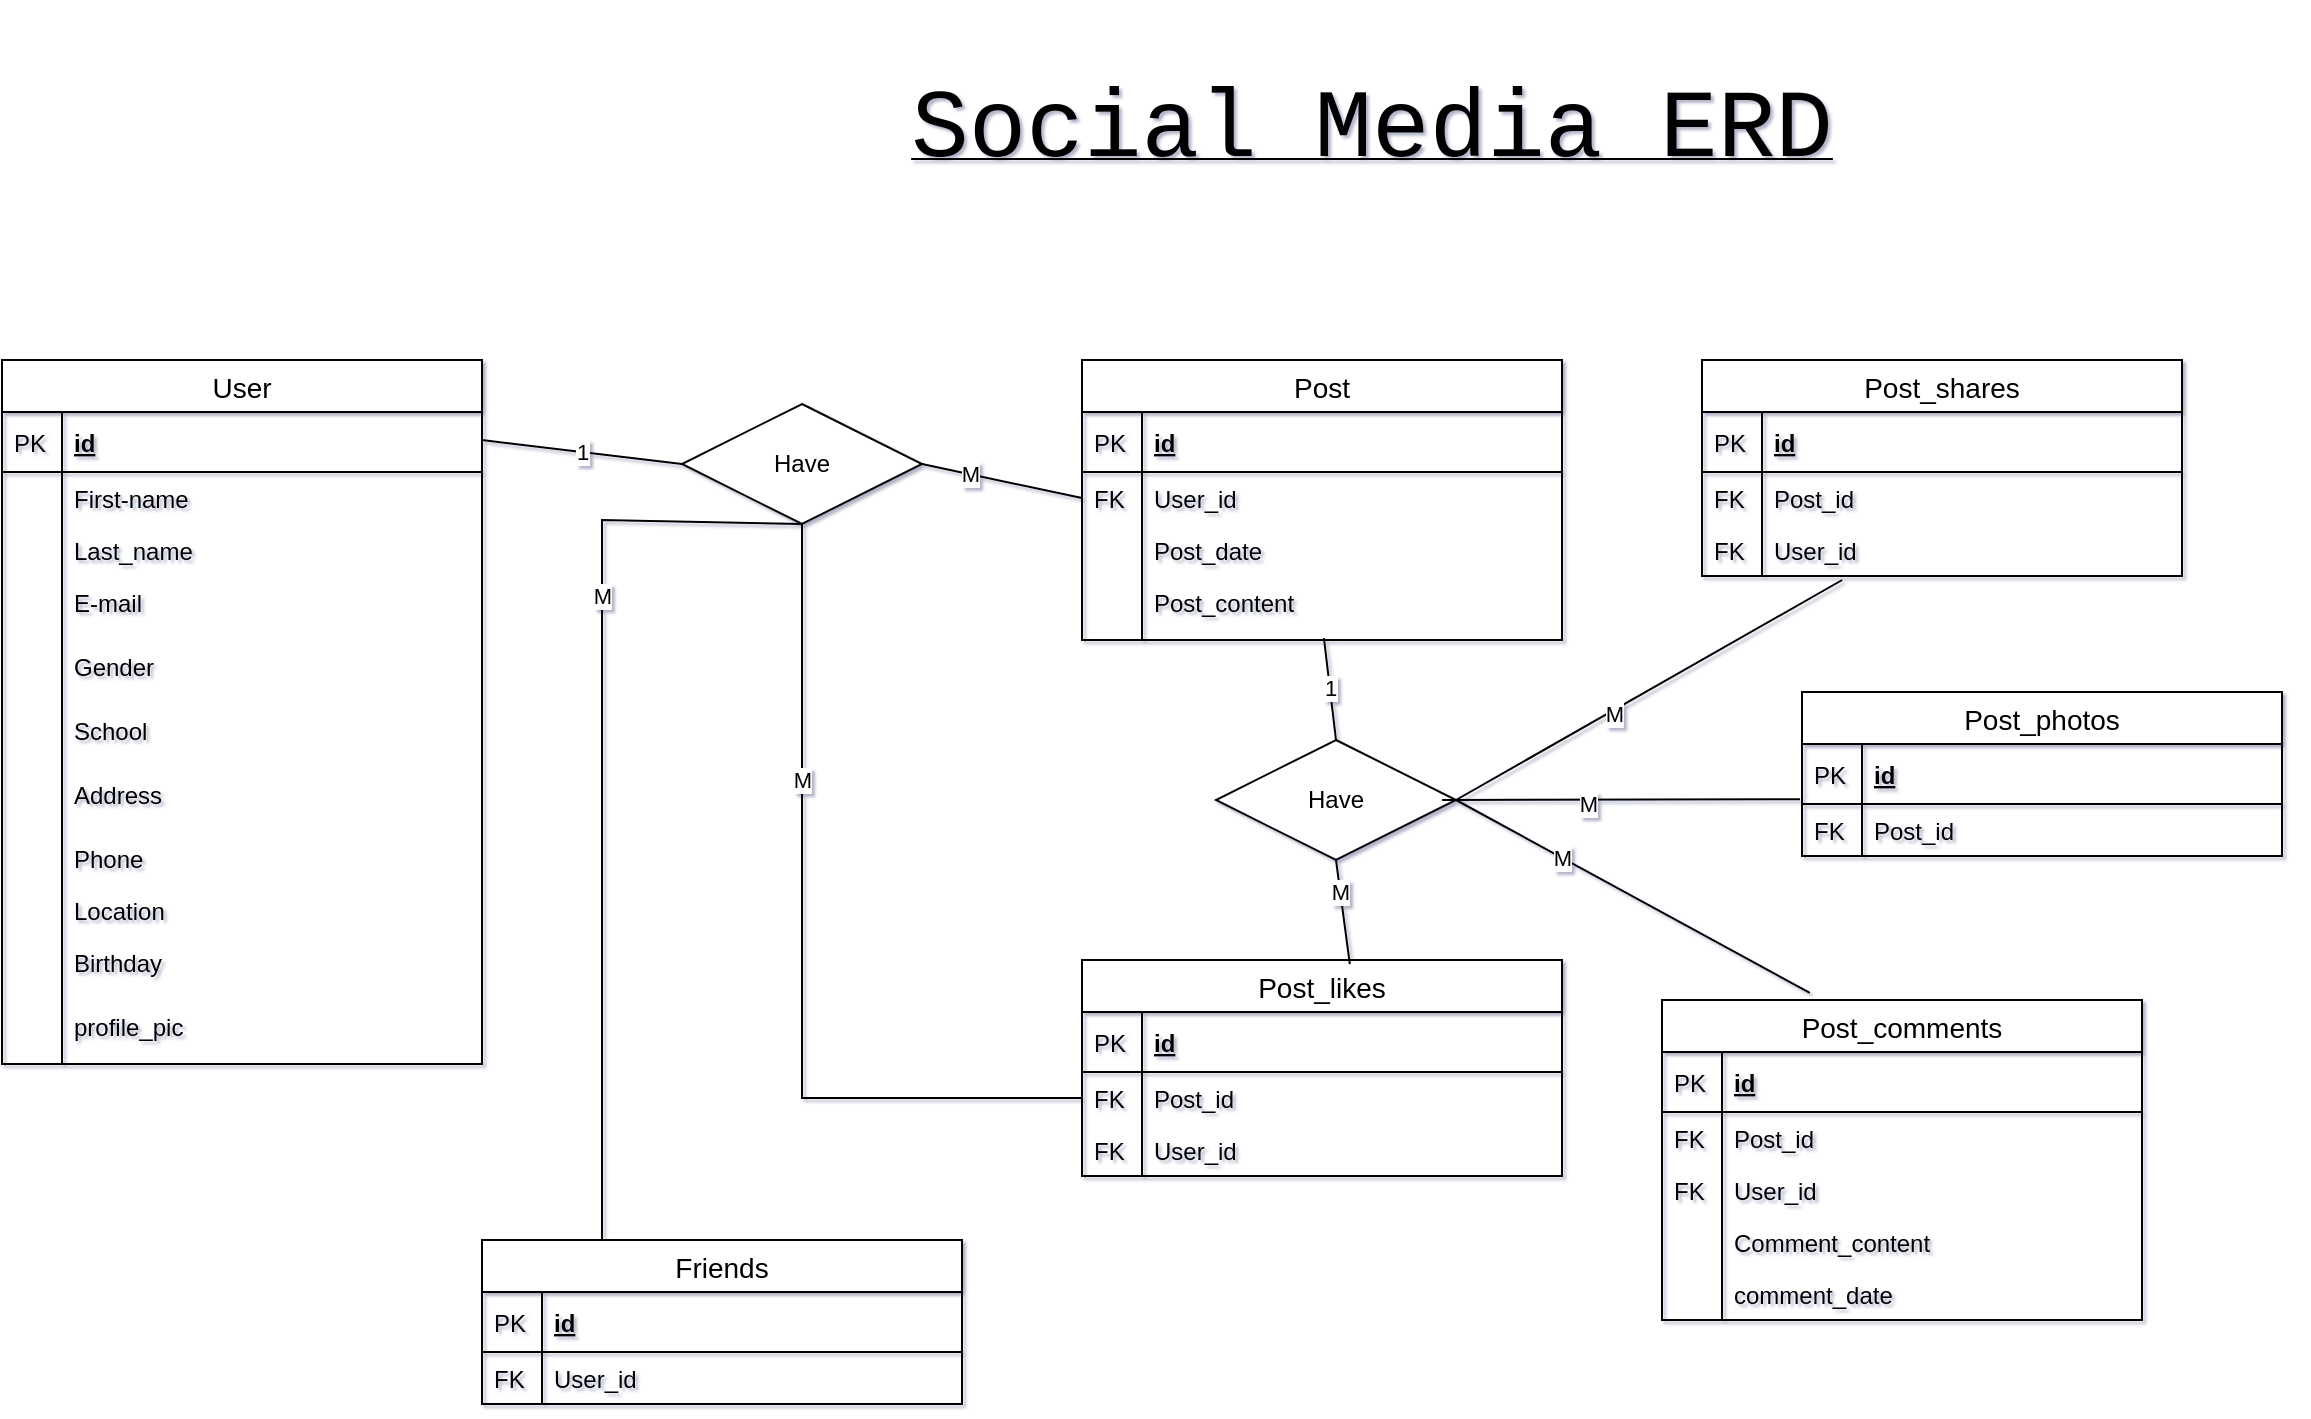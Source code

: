 <mxfile version="13.0.3" type="device"><diagram id="C5RBs43oDa-KdzZeNtuy" name="Page-1"><mxGraphModel dx="1491" dy="769" grid="1" gridSize="10" guides="1" tooltips="1" connect="1" arrows="1" fold="1" page="1" pageScale="1" pageWidth="1654" pageHeight="1169" background="none" math="0" shadow="1"><root><mxCell id="WIyWlLk6GJQsqaUBKTNV-0"/><mxCell id="WIyWlLk6GJQsqaUBKTNV-1" parent="WIyWlLk6GJQsqaUBKTNV-0"/><mxCell id="cUH7ViAE487IHyMhnCrd-24" value="&lt;font style=&quot;font-size: 48px&quot; face=&quot;Courier New&quot;&gt;Social Media ERD&lt;/font&gt;" style="text;html=1;strokeColor=none;fillColor=none;align=center;verticalAlign=middle;whiteSpace=wrap;rounded=0;fontStyle=4" vertex="1" parent="WIyWlLk6GJQsqaUBKTNV-1"><mxGeometry x="320" y="40" width="930" height="130" as="geometry"/></mxCell><mxCell id="cUH7ViAE487IHyMhnCrd-27" value="User" style="swimlane;fontStyle=0;childLayout=stackLayout;horizontal=1;startSize=26;horizontalStack=0;resizeParent=1;resizeParentMax=0;resizeLast=0;collapsible=1;marginBottom=0;align=center;fontSize=14;" vertex="1" parent="WIyWlLk6GJQsqaUBKTNV-1"><mxGeometry x="100" y="220" width="240" height="352" as="geometry"><mxRectangle x="140" y="240" width="70" height="26" as="alternateBounds"/></mxGeometry></mxCell><mxCell id="cUH7ViAE487IHyMhnCrd-28" value="id" style="shape=partialRectangle;top=0;left=0;right=0;bottom=1;align=left;verticalAlign=middle;fillColor=none;spacingLeft=34;spacingRight=4;overflow=hidden;rotatable=0;points=[[0,0.5],[1,0.5]];portConstraint=eastwest;dropTarget=0;fontStyle=5;fontSize=12;" vertex="1" parent="cUH7ViAE487IHyMhnCrd-27"><mxGeometry y="26" width="240" height="30" as="geometry"/></mxCell><mxCell id="cUH7ViAE487IHyMhnCrd-29" value="PK" style="shape=partialRectangle;top=0;left=0;bottom=0;fillColor=none;align=left;verticalAlign=middle;spacingLeft=4;spacingRight=4;overflow=hidden;rotatable=0;points=[];portConstraint=eastwest;part=1;fontSize=12;" vertex="1" connectable="0" parent="cUH7ViAE487IHyMhnCrd-28"><mxGeometry width="30" height="30" as="geometry"/></mxCell><mxCell id="cUH7ViAE487IHyMhnCrd-30" value="First-name" style="shape=partialRectangle;top=0;left=0;right=0;bottom=0;align=left;verticalAlign=top;fillColor=none;spacingLeft=34;spacingRight=4;overflow=hidden;rotatable=0;points=[[0,0.5],[1,0.5]];portConstraint=eastwest;dropTarget=0;fontSize=12;" vertex="1" parent="cUH7ViAE487IHyMhnCrd-27"><mxGeometry y="56" width="240" height="26" as="geometry"/></mxCell><mxCell id="cUH7ViAE487IHyMhnCrd-31" value="" style="shape=partialRectangle;top=0;left=0;bottom=0;fillColor=none;align=left;verticalAlign=top;spacingLeft=4;spacingRight=4;overflow=hidden;rotatable=0;points=[];portConstraint=eastwest;part=1;fontSize=12;" vertex="1" connectable="0" parent="cUH7ViAE487IHyMhnCrd-30"><mxGeometry width="30" height="26" as="geometry"/></mxCell><mxCell id="cUH7ViAE487IHyMhnCrd-32" value="Last_name" style="shape=partialRectangle;top=0;left=0;right=0;bottom=0;align=left;verticalAlign=top;fillColor=none;spacingLeft=34;spacingRight=4;overflow=hidden;rotatable=0;points=[[0,0.5],[1,0.5]];portConstraint=eastwest;dropTarget=0;fontSize=12;" vertex="1" parent="cUH7ViAE487IHyMhnCrd-27"><mxGeometry y="82" width="240" height="26" as="geometry"/></mxCell><mxCell id="cUH7ViAE487IHyMhnCrd-33" value="" style="shape=partialRectangle;top=0;left=0;bottom=0;fillColor=none;align=left;verticalAlign=top;spacingLeft=4;spacingRight=4;overflow=hidden;rotatable=0;points=[];portConstraint=eastwest;part=1;fontSize=12;" vertex="1" connectable="0" parent="cUH7ViAE487IHyMhnCrd-32"><mxGeometry width="30" height="26" as="geometry"/></mxCell><mxCell id="cUH7ViAE487IHyMhnCrd-34" value="E-mail" style="shape=partialRectangle;top=0;left=0;right=0;bottom=0;align=left;verticalAlign=top;fillColor=none;spacingLeft=34;spacingRight=4;overflow=hidden;rotatable=0;points=[[0,0.5],[1,0.5]];portConstraint=eastwest;dropTarget=0;fontSize=12;" vertex="1" parent="cUH7ViAE487IHyMhnCrd-27"><mxGeometry y="108" width="240" height="32" as="geometry"/></mxCell><mxCell id="cUH7ViAE487IHyMhnCrd-35" value="" style="shape=partialRectangle;top=0;left=0;bottom=0;fillColor=none;align=left;verticalAlign=top;spacingLeft=4;spacingRight=4;overflow=hidden;rotatable=0;points=[];portConstraint=eastwest;part=1;fontSize=12;" vertex="1" connectable="0" parent="cUH7ViAE487IHyMhnCrd-34"><mxGeometry width="30" height="32" as="geometry"/></mxCell><mxCell id="cUH7ViAE487IHyMhnCrd-46" value="Gender" style="shape=partialRectangle;top=0;left=0;right=0;bottom=0;align=left;verticalAlign=top;fillColor=none;spacingLeft=34;spacingRight=4;overflow=hidden;rotatable=0;points=[[0,0.5],[1,0.5]];portConstraint=eastwest;dropTarget=0;fontSize=12;" vertex="1" parent="cUH7ViAE487IHyMhnCrd-27"><mxGeometry y="140" width="240" height="32" as="geometry"/></mxCell><mxCell id="cUH7ViAE487IHyMhnCrd-47" value="" style="shape=partialRectangle;top=0;left=0;bottom=0;fillColor=none;align=left;verticalAlign=top;spacingLeft=4;spacingRight=4;overflow=hidden;rotatable=0;points=[];portConstraint=eastwest;part=1;fontSize=12;" vertex="1" connectable="0" parent="cUH7ViAE487IHyMhnCrd-46"><mxGeometry width="30" height="32" as="geometry"/></mxCell><mxCell id="cUH7ViAE487IHyMhnCrd-44" value="School" style="shape=partialRectangle;top=0;left=0;right=0;bottom=0;align=left;verticalAlign=top;fillColor=none;spacingLeft=34;spacingRight=4;overflow=hidden;rotatable=0;points=[[0,0.5],[1,0.5]];portConstraint=eastwest;dropTarget=0;fontSize=12;" vertex="1" parent="cUH7ViAE487IHyMhnCrd-27"><mxGeometry y="172" width="240" height="32" as="geometry"/></mxCell><mxCell id="cUH7ViAE487IHyMhnCrd-45" value="" style="shape=partialRectangle;top=0;left=0;bottom=0;fillColor=none;align=left;verticalAlign=top;spacingLeft=4;spacingRight=4;overflow=hidden;rotatable=0;points=[];portConstraint=eastwest;part=1;fontSize=12;" vertex="1" connectable="0" parent="cUH7ViAE487IHyMhnCrd-44"><mxGeometry width="30" height="32" as="geometry"/></mxCell><mxCell id="cUH7ViAE487IHyMhnCrd-42" value="Address" style="shape=partialRectangle;top=0;left=0;right=0;bottom=0;align=left;verticalAlign=top;fillColor=none;spacingLeft=34;spacingRight=4;overflow=hidden;rotatable=0;points=[[0,0.5],[1,0.5]];portConstraint=eastwest;dropTarget=0;fontSize=12;" vertex="1" parent="cUH7ViAE487IHyMhnCrd-27"><mxGeometry y="204" width="240" height="32" as="geometry"/></mxCell><mxCell id="cUH7ViAE487IHyMhnCrd-43" value="" style="shape=partialRectangle;top=0;left=0;bottom=0;fillColor=none;align=left;verticalAlign=top;spacingLeft=4;spacingRight=4;overflow=hidden;rotatable=0;points=[];portConstraint=eastwest;part=1;fontSize=12;" vertex="1" connectable="0" parent="cUH7ViAE487IHyMhnCrd-42"><mxGeometry width="30" height="32" as="geometry"/></mxCell><mxCell id="cUH7ViAE487IHyMhnCrd-54" value="Phone" style="shape=partialRectangle;top=0;left=0;right=0;bottom=0;align=left;verticalAlign=top;fillColor=none;spacingLeft=34;spacingRight=4;overflow=hidden;rotatable=0;points=[[0,0.5],[1,0.5]];portConstraint=eastwest;dropTarget=0;fontSize=12;" vertex="1" parent="cUH7ViAE487IHyMhnCrd-27"><mxGeometry y="236" width="240" height="26" as="geometry"/></mxCell><mxCell id="cUH7ViAE487IHyMhnCrd-55" value="" style="shape=partialRectangle;top=0;left=0;bottom=0;fillColor=none;align=left;verticalAlign=top;spacingLeft=4;spacingRight=4;overflow=hidden;rotatable=0;points=[];portConstraint=eastwest;part=1;fontSize=12;" vertex="1" connectable="0" parent="cUH7ViAE487IHyMhnCrd-54"><mxGeometry width="30" height="26" as="geometry"/></mxCell><mxCell id="cUH7ViAE487IHyMhnCrd-56" value="Location" style="shape=partialRectangle;top=0;left=0;right=0;bottom=0;align=left;verticalAlign=top;fillColor=none;spacingLeft=34;spacingRight=4;overflow=hidden;rotatable=0;points=[[0,0.5],[1,0.5]];portConstraint=eastwest;dropTarget=0;fontSize=12;" vertex="1" parent="cUH7ViAE487IHyMhnCrd-27"><mxGeometry y="262" width="240" height="26" as="geometry"/></mxCell><mxCell id="cUH7ViAE487IHyMhnCrd-57" value="" style="shape=partialRectangle;top=0;left=0;bottom=0;fillColor=none;align=left;verticalAlign=top;spacingLeft=4;spacingRight=4;overflow=hidden;rotatable=0;points=[];portConstraint=eastwest;part=1;fontSize=12;" vertex="1" connectable="0" parent="cUH7ViAE487IHyMhnCrd-56"><mxGeometry width="30" height="26" as="geometry"/></mxCell><mxCell id="cUH7ViAE487IHyMhnCrd-58" value="Birthday" style="shape=partialRectangle;top=0;left=0;right=0;bottom=0;align=left;verticalAlign=top;fillColor=none;spacingLeft=34;spacingRight=4;overflow=hidden;rotatable=0;points=[[0,0.5],[1,0.5]];portConstraint=eastwest;dropTarget=0;fontSize=12;" vertex="1" parent="cUH7ViAE487IHyMhnCrd-27"><mxGeometry y="288" width="240" height="32" as="geometry"/></mxCell><mxCell id="cUH7ViAE487IHyMhnCrd-59" value="" style="shape=partialRectangle;top=0;left=0;bottom=0;fillColor=none;align=left;verticalAlign=top;spacingLeft=4;spacingRight=4;overflow=hidden;rotatable=0;points=[];portConstraint=eastwest;part=1;fontSize=12;" vertex="1" connectable="0" parent="cUH7ViAE487IHyMhnCrd-58"><mxGeometry width="30" height="32.0" as="geometry"/></mxCell><mxCell id="cUH7ViAE487IHyMhnCrd-157" value="profile_pic" style="shape=partialRectangle;top=0;left=0;right=0;bottom=0;align=left;verticalAlign=top;fillColor=none;spacingLeft=34;spacingRight=4;overflow=hidden;rotatable=0;points=[[0,0.5],[1,0.5]];portConstraint=eastwest;dropTarget=0;fontSize=12;" vertex="1" parent="cUH7ViAE487IHyMhnCrd-27"><mxGeometry y="320" width="240" height="32" as="geometry"/></mxCell><mxCell id="cUH7ViAE487IHyMhnCrd-158" value="" style="shape=partialRectangle;top=0;left=0;bottom=0;fillColor=none;align=left;verticalAlign=top;spacingLeft=4;spacingRight=4;overflow=hidden;rotatable=0;points=[];portConstraint=eastwest;part=1;fontSize=12;" vertex="1" connectable="0" parent="cUH7ViAE487IHyMhnCrd-157"><mxGeometry width="30" height="32.0" as="geometry"/></mxCell><mxCell id="cUH7ViAE487IHyMhnCrd-60" value="Post" style="swimlane;fontStyle=0;childLayout=stackLayout;horizontal=1;startSize=26;horizontalStack=0;resizeParent=1;resizeParentMax=0;resizeLast=0;collapsible=1;marginBottom=0;align=center;fontSize=14;" vertex="1" parent="WIyWlLk6GJQsqaUBKTNV-1"><mxGeometry x="640" y="220" width="240" height="140" as="geometry"><mxRectangle x="140" y="240" width="70" height="26" as="alternateBounds"/></mxGeometry></mxCell><mxCell id="cUH7ViAE487IHyMhnCrd-61" value="id" style="shape=partialRectangle;top=0;left=0;right=0;bottom=1;align=left;verticalAlign=middle;fillColor=none;spacingLeft=34;spacingRight=4;overflow=hidden;rotatable=0;points=[[0,0.5],[1,0.5]];portConstraint=eastwest;dropTarget=0;fontStyle=5;fontSize=12;" vertex="1" parent="cUH7ViAE487IHyMhnCrd-60"><mxGeometry y="26" width="240" height="30" as="geometry"/></mxCell><mxCell id="cUH7ViAE487IHyMhnCrd-62" value="PK" style="shape=partialRectangle;top=0;left=0;bottom=0;fillColor=none;align=left;verticalAlign=middle;spacingLeft=4;spacingRight=4;overflow=hidden;rotatable=0;points=[];portConstraint=eastwest;part=1;fontSize=12;" vertex="1" connectable="0" parent="cUH7ViAE487IHyMhnCrd-61"><mxGeometry width="30" height="30" as="geometry"/></mxCell><mxCell id="cUH7ViAE487IHyMhnCrd-63" value="User_id" style="shape=partialRectangle;top=0;left=0;right=0;bottom=0;align=left;verticalAlign=top;fillColor=none;spacingLeft=34;spacingRight=4;overflow=hidden;rotatable=0;points=[[0,0.5],[1,0.5]];portConstraint=eastwest;dropTarget=0;fontSize=12;" vertex="1" parent="cUH7ViAE487IHyMhnCrd-60"><mxGeometry y="56" width="240" height="26" as="geometry"/></mxCell><mxCell id="cUH7ViAE487IHyMhnCrd-64" value="FK" style="shape=partialRectangle;top=0;left=0;bottom=0;fillColor=none;align=left;verticalAlign=top;spacingLeft=4;spacingRight=4;overflow=hidden;rotatable=0;points=[];portConstraint=eastwest;part=1;fontSize=12;" vertex="1" connectable="0" parent="cUH7ViAE487IHyMhnCrd-63"><mxGeometry width="30" height="26" as="geometry"/></mxCell><mxCell id="cUH7ViAE487IHyMhnCrd-65" value="Post_date" style="shape=partialRectangle;top=0;left=0;right=0;bottom=0;align=left;verticalAlign=top;fillColor=none;spacingLeft=34;spacingRight=4;overflow=hidden;rotatable=0;points=[[0,0.5],[1,0.5]];portConstraint=eastwest;dropTarget=0;fontSize=12;" vertex="1" parent="cUH7ViAE487IHyMhnCrd-60"><mxGeometry y="82" width="240" height="26" as="geometry"/></mxCell><mxCell id="cUH7ViAE487IHyMhnCrd-66" value="" style="shape=partialRectangle;top=0;left=0;bottom=0;fillColor=none;align=left;verticalAlign=top;spacingLeft=4;spacingRight=4;overflow=hidden;rotatable=0;points=[];portConstraint=eastwest;part=1;fontSize=12;" vertex="1" connectable="0" parent="cUH7ViAE487IHyMhnCrd-65"><mxGeometry width="30" height="26" as="geometry"/></mxCell><mxCell id="cUH7ViAE487IHyMhnCrd-67" value="Post_content" style="shape=partialRectangle;top=0;left=0;right=0;bottom=0;align=left;verticalAlign=top;fillColor=none;spacingLeft=34;spacingRight=4;overflow=hidden;rotatable=0;points=[[0,0.5],[1,0.5]];portConstraint=eastwest;dropTarget=0;fontSize=12;" vertex="1" parent="cUH7ViAE487IHyMhnCrd-60"><mxGeometry y="108" width="240" height="32" as="geometry"/></mxCell><mxCell id="cUH7ViAE487IHyMhnCrd-68" value="" style="shape=partialRectangle;top=0;left=0;bottom=0;fillColor=none;align=left;verticalAlign=top;spacingLeft=4;spacingRight=4;overflow=hidden;rotatable=0;points=[];portConstraint=eastwest;part=1;fontSize=12;" vertex="1" connectable="0" parent="cUH7ViAE487IHyMhnCrd-67"><mxGeometry width="30" height="32" as="geometry"/></mxCell><mxCell id="cUH7ViAE487IHyMhnCrd-89" value="Have" style="shape=rhombus;perimeter=rhombusPerimeter;whiteSpace=wrap;html=1;align=center;" vertex="1" parent="WIyWlLk6GJQsqaUBKTNV-1"><mxGeometry x="440" y="242" width="120" height="60" as="geometry"/></mxCell><mxCell id="cUH7ViAE487IHyMhnCrd-90" value="1" style="endArrow=none;html=1;rounded=0;entryX=0;entryY=0.5;entryDx=0;entryDy=0;" edge="1" parent="WIyWlLk6GJQsqaUBKTNV-1" target="cUH7ViAE487IHyMhnCrd-89"><mxGeometry relative="1" as="geometry"><mxPoint x="340" y="260" as="sourcePoint"/><mxPoint x="430" y="269" as="targetPoint"/></mxGeometry></mxCell><mxCell id="cUH7ViAE487IHyMhnCrd-92" value="" style="endArrow=none;html=1;rounded=0;entryX=0;entryY=0.5;entryDx=0;entryDy=0;exitX=1;exitY=0.5;exitDx=0;exitDy=0;" edge="1" parent="WIyWlLk6GJQsqaUBKTNV-1" source="cUH7ViAE487IHyMhnCrd-89" target="cUH7ViAE487IHyMhnCrd-63"><mxGeometry relative="1" as="geometry"><mxPoint x="560" y="270" as="sourcePoint"/><mxPoint x="720" y="270" as="targetPoint"/></mxGeometry></mxCell><mxCell id="cUH7ViAE487IHyMhnCrd-93" value="M" style="edgeLabel;html=1;align=center;verticalAlign=middle;resizable=0;points=[];" vertex="1" connectable="0" parent="cUH7ViAE487IHyMhnCrd-92"><mxGeometry x="-0.401" relative="1" as="geometry"><mxPoint as="offset"/></mxGeometry></mxCell><mxCell id="cUH7ViAE487IHyMhnCrd-94" value="Post_likes" style="swimlane;fontStyle=0;childLayout=stackLayout;horizontal=1;startSize=26;horizontalStack=0;resizeParent=1;resizeParentMax=0;resizeLast=0;collapsible=1;marginBottom=0;align=center;fontSize=14;" vertex="1" parent="WIyWlLk6GJQsqaUBKTNV-1"><mxGeometry x="640" y="520" width="240" height="108" as="geometry"><mxRectangle x="140" y="240" width="70" height="26" as="alternateBounds"/></mxGeometry></mxCell><mxCell id="cUH7ViAE487IHyMhnCrd-95" value="id" style="shape=partialRectangle;top=0;left=0;right=0;bottom=1;align=left;verticalAlign=middle;fillColor=none;spacingLeft=34;spacingRight=4;overflow=hidden;rotatable=0;points=[[0,0.5],[1,0.5]];portConstraint=eastwest;dropTarget=0;fontStyle=5;fontSize=12;" vertex="1" parent="cUH7ViAE487IHyMhnCrd-94"><mxGeometry y="26" width="240" height="30" as="geometry"/></mxCell><mxCell id="cUH7ViAE487IHyMhnCrd-96" value="PK" style="shape=partialRectangle;top=0;left=0;bottom=0;fillColor=none;align=left;verticalAlign=middle;spacingLeft=4;spacingRight=4;overflow=hidden;rotatable=0;points=[];portConstraint=eastwest;part=1;fontSize=12;" vertex="1" connectable="0" parent="cUH7ViAE487IHyMhnCrd-95"><mxGeometry width="30" height="30" as="geometry"/></mxCell><mxCell id="cUH7ViAE487IHyMhnCrd-97" value="Post_id" style="shape=partialRectangle;top=0;left=0;right=0;bottom=0;align=left;verticalAlign=top;fillColor=none;spacingLeft=34;spacingRight=4;overflow=hidden;rotatable=0;points=[[0,0.5],[1,0.5]];portConstraint=eastwest;dropTarget=0;fontSize=12;" vertex="1" parent="cUH7ViAE487IHyMhnCrd-94"><mxGeometry y="56" width="240" height="26" as="geometry"/></mxCell><mxCell id="cUH7ViAE487IHyMhnCrd-98" value="FK" style="shape=partialRectangle;top=0;left=0;bottom=0;fillColor=none;align=left;verticalAlign=top;spacingLeft=4;spacingRight=4;overflow=hidden;rotatable=0;points=[];portConstraint=eastwest;part=1;fontSize=12;" vertex="1" connectable="0" parent="cUH7ViAE487IHyMhnCrd-97"><mxGeometry width="30" height="26" as="geometry"/></mxCell><mxCell id="cUH7ViAE487IHyMhnCrd-99" value="User_id" style="shape=partialRectangle;top=0;left=0;right=0;bottom=0;align=left;verticalAlign=top;fillColor=none;spacingLeft=34;spacingRight=4;overflow=hidden;rotatable=0;points=[[0,0.5],[1,0.5]];portConstraint=eastwest;dropTarget=0;fontSize=12;" vertex="1" parent="cUH7ViAE487IHyMhnCrd-94"><mxGeometry y="82" width="240" height="26" as="geometry"/></mxCell><mxCell id="cUH7ViAE487IHyMhnCrd-100" value="FK" style="shape=partialRectangle;top=0;left=0;bottom=0;fillColor=none;align=left;verticalAlign=top;spacingLeft=4;spacingRight=4;overflow=hidden;rotatable=0;points=[];portConstraint=eastwest;part=1;fontSize=12;" vertex="1" connectable="0" parent="cUH7ViAE487IHyMhnCrd-99"><mxGeometry width="30" height="26" as="geometry"/></mxCell><mxCell id="cUH7ViAE487IHyMhnCrd-103" value="Have" style="shape=rhombus;perimeter=rhombusPerimeter;whiteSpace=wrap;html=1;align=center;" vertex="1" parent="WIyWlLk6GJQsqaUBKTNV-1"><mxGeometry x="707" y="410" width="120" height="60" as="geometry"/></mxCell><mxCell id="cUH7ViAE487IHyMhnCrd-104" value="1" style="endArrow=none;html=1;rounded=0;entryX=0.5;entryY=0;entryDx=0;entryDy=0;exitX=0.504;exitY=0.969;exitDx=0;exitDy=0;exitPerimeter=0;" edge="1" parent="WIyWlLk6GJQsqaUBKTNV-1" source="cUH7ViAE487IHyMhnCrd-67" target="cUH7ViAE487IHyMhnCrd-103"><mxGeometry relative="1" as="geometry"><mxPoint x="770" y="398" as="sourcePoint"/><mxPoint x="870" y="410" as="targetPoint"/></mxGeometry></mxCell><mxCell id="cUH7ViAE487IHyMhnCrd-105" value="" style="endArrow=none;html=1;rounded=0;entryX=0.558;entryY=0.019;entryDx=0;entryDy=0;exitX=0.5;exitY=1;exitDx=0;exitDy=0;entryPerimeter=0;" edge="1" parent="WIyWlLk6GJQsqaUBKTNV-1" source="cUH7ViAE487IHyMhnCrd-103" target="cUH7ViAE487IHyMhnCrd-94"><mxGeometry relative="1" as="geometry"><mxPoint x="770" y="470" as="sourcePoint"/><mxPoint x="850" y="487" as="targetPoint"/></mxGeometry></mxCell><mxCell id="cUH7ViAE487IHyMhnCrd-106" value="M" style="edgeLabel;html=1;align=center;verticalAlign=middle;resizable=0;points=[];" vertex="1" connectable="0" parent="cUH7ViAE487IHyMhnCrd-105"><mxGeometry x="-0.401" relative="1" as="geometry"><mxPoint as="offset"/></mxGeometry></mxCell><mxCell id="cUH7ViAE487IHyMhnCrd-109" value="" style="endArrow=none;html=1;rounded=0;entryX=0;entryY=0.5;entryDx=0;entryDy=0;exitX=0.5;exitY=1;exitDx=0;exitDy=0;" edge="1" parent="WIyWlLk6GJQsqaUBKTNV-1" source="cUH7ViAE487IHyMhnCrd-89" target="cUH7ViAE487IHyMhnCrd-97"><mxGeometry relative="1" as="geometry"><mxPoint x="490" y="410" as="sourcePoint"/><mxPoint x="570" y="427" as="targetPoint"/><Array as="points"><mxPoint x="500" y="589"/></Array></mxGeometry></mxCell><mxCell id="cUH7ViAE487IHyMhnCrd-110" value="M" style="edgeLabel;html=1;align=center;verticalAlign=middle;resizable=0;points=[];" vertex="1" connectable="0" parent="cUH7ViAE487IHyMhnCrd-109"><mxGeometry x="-0.401" relative="1" as="geometry"><mxPoint as="offset"/></mxGeometry></mxCell><mxCell id="cUH7ViAE487IHyMhnCrd-121" value="" style="endArrow=none;html=1;rounded=0;entryX=0.308;entryY=-0.022;entryDx=0;entryDy=0;entryPerimeter=0;exitX=1;exitY=0.5;exitDx=0;exitDy=0;" edge="1" parent="WIyWlLk6GJQsqaUBKTNV-1" source="cUH7ViAE487IHyMhnCrd-103" target="cUH7ViAE487IHyMhnCrd-111"><mxGeometry relative="1" as="geometry"><mxPoint x="830" y="440" as="sourcePoint"/><mxPoint x="783.92" y="532.052" as="targetPoint"/><Array as="points"/></mxGeometry></mxCell><mxCell id="cUH7ViAE487IHyMhnCrd-122" value="M" style="edgeLabel;html=1;align=center;verticalAlign=middle;resizable=0;points=[];" vertex="1" connectable="0" parent="cUH7ViAE487IHyMhnCrd-121"><mxGeometry x="-0.401" relative="1" as="geometry"><mxPoint as="offset"/></mxGeometry></mxCell><mxCell id="cUH7ViAE487IHyMhnCrd-111" value="Post_comments" style="swimlane;fontStyle=0;childLayout=stackLayout;horizontal=1;startSize=26;horizontalStack=0;resizeParent=1;resizeParentMax=0;resizeLast=0;collapsible=1;marginBottom=0;align=center;fontSize=14;" vertex="1" parent="WIyWlLk6GJQsqaUBKTNV-1"><mxGeometry x="930" y="540" width="240" height="160" as="geometry"><mxRectangle x="140" y="240" width="70" height="26" as="alternateBounds"/></mxGeometry></mxCell><mxCell id="cUH7ViAE487IHyMhnCrd-112" value="id" style="shape=partialRectangle;top=0;left=0;right=0;bottom=1;align=left;verticalAlign=middle;fillColor=none;spacingLeft=34;spacingRight=4;overflow=hidden;rotatable=0;points=[[0,0.5],[1,0.5]];portConstraint=eastwest;dropTarget=0;fontStyle=5;fontSize=12;" vertex="1" parent="cUH7ViAE487IHyMhnCrd-111"><mxGeometry y="26" width="240" height="30" as="geometry"/></mxCell><mxCell id="cUH7ViAE487IHyMhnCrd-113" value="PK" style="shape=partialRectangle;top=0;left=0;bottom=0;fillColor=none;align=left;verticalAlign=middle;spacingLeft=4;spacingRight=4;overflow=hidden;rotatable=0;points=[];portConstraint=eastwest;part=1;fontSize=12;" vertex="1" connectable="0" parent="cUH7ViAE487IHyMhnCrd-112"><mxGeometry width="30" height="30" as="geometry"/></mxCell><mxCell id="cUH7ViAE487IHyMhnCrd-114" value="Post_id" style="shape=partialRectangle;top=0;left=0;right=0;bottom=0;align=left;verticalAlign=top;fillColor=none;spacingLeft=34;spacingRight=4;overflow=hidden;rotatable=0;points=[[0,0.5],[1,0.5]];portConstraint=eastwest;dropTarget=0;fontSize=12;" vertex="1" parent="cUH7ViAE487IHyMhnCrd-111"><mxGeometry y="56" width="240" height="26" as="geometry"/></mxCell><mxCell id="cUH7ViAE487IHyMhnCrd-115" value="FK" style="shape=partialRectangle;top=0;left=0;bottom=0;fillColor=none;align=left;verticalAlign=top;spacingLeft=4;spacingRight=4;overflow=hidden;rotatable=0;points=[];portConstraint=eastwest;part=1;fontSize=12;" vertex="1" connectable="0" parent="cUH7ViAE487IHyMhnCrd-114"><mxGeometry width="30" height="26" as="geometry"/></mxCell><mxCell id="cUH7ViAE487IHyMhnCrd-116" value="User_id" style="shape=partialRectangle;top=0;left=0;right=0;bottom=0;align=left;verticalAlign=top;fillColor=none;spacingLeft=34;spacingRight=4;overflow=hidden;rotatable=0;points=[[0,0.5],[1,0.5]];portConstraint=eastwest;dropTarget=0;fontSize=12;" vertex="1" parent="cUH7ViAE487IHyMhnCrd-111"><mxGeometry y="82" width="240" height="26" as="geometry"/></mxCell><mxCell id="cUH7ViAE487IHyMhnCrd-117" value="FK" style="shape=partialRectangle;top=0;left=0;bottom=0;fillColor=none;align=left;verticalAlign=top;spacingLeft=4;spacingRight=4;overflow=hidden;rotatable=0;points=[];portConstraint=eastwest;part=1;fontSize=12;" vertex="1" connectable="0" parent="cUH7ViAE487IHyMhnCrd-116"><mxGeometry width="30" height="26" as="geometry"/></mxCell><mxCell id="cUH7ViAE487IHyMhnCrd-118" value="Comment_content" style="shape=partialRectangle;top=0;left=0;right=0;bottom=0;align=left;verticalAlign=top;fillColor=none;spacingLeft=34;spacingRight=4;overflow=hidden;rotatable=0;points=[[0,0.5],[1,0.5]];portConstraint=eastwest;dropTarget=0;fontSize=12;" vertex="1" parent="cUH7ViAE487IHyMhnCrd-111"><mxGeometry y="108" width="240" height="26" as="geometry"/></mxCell><mxCell id="cUH7ViAE487IHyMhnCrd-119" value="" style="shape=partialRectangle;top=0;left=0;bottom=0;fillColor=none;align=left;verticalAlign=top;spacingLeft=4;spacingRight=4;overflow=hidden;rotatable=0;points=[];portConstraint=eastwest;part=1;fontSize=12;" vertex="1" connectable="0" parent="cUH7ViAE487IHyMhnCrd-118"><mxGeometry width="30" height="26" as="geometry"/></mxCell><mxCell id="cUH7ViAE487IHyMhnCrd-159" value="comment_date" style="shape=partialRectangle;top=0;left=0;right=0;bottom=0;align=left;verticalAlign=top;fillColor=none;spacingLeft=34;spacingRight=4;overflow=hidden;rotatable=0;points=[[0,0.5],[1,0.5]];portConstraint=eastwest;dropTarget=0;fontSize=12;" vertex="1" parent="cUH7ViAE487IHyMhnCrd-111"><mxGeometry y="134" width="240" height="26" as="geometry"/></mxCell><mxCell id="cUH7ViAE487IHyMhnCrd-160" value="" style="shape=partialRectangle;top=0;left=0;bottom=0;fillColor=none;align=left;verticalAlign=top;spacingLeft=4;spacingRight=4;overflow=hidden;rotatable=0;points=[];portConstraint=eastwest;part=1;fontSize=12;" vertex="1" connectable="0" parent="cUH7ViAE487IHyMhnCrd-159"><mxGeometry width="30" height="26" as="geometry"/></mxCell><mxCell id="cUH7ViAE487IHyMhnCrd-126" value="Post_shares" style="swimlane;fontStyle=0;childLayout=stackLayout;horizontal=1;startSize=26;horizontalStack=0;resizeParent=1;resizeParentMax=0;resizeLast=0;collapsible=1;marginBottom=0;align=center;fontSize=14;" vertex="1" parent="WIyWlLk6GJQsqaUBKTNV-1"><mxGeometry x="950" y="220" width="240" height="108" as="geometry"><mxRectangle x="140" y="240" width="70" height="26" as="alternateBounds"/></mxGeometry></mxCell><mxCell id="cUH7ViAE487IHyMhnCrd-127" value="id" style="shape=partialRectangle;top=0;left=0;right=0;bottom=1;align=left;verticalAlign=middle;fillColor=none;spacingLeft=34;spacingRight=4;overflow=hidden;rotatable=0;points=[[0,0.5],[1,0.5]];portConstraint=eastwest;dropTarget=0;fontStyle=5;fontSize=12;" vertex="1" parent="cUH7ViAE487IHyMhnCrd-126"><mxGeometry y="26" width="240" height="30" as="geometry"/></mxCell><mxCell id="cUH7ViAE487IHyMhnCrd-128" value="PK" style="shape=partialRectangle;top=0;left=0;bottom=0;fillColor=none;align=left;verticalAlign=middle;spacingLeft=4;spacingRight=4;overflow=hidden;rotatable=0;points=[];portConstraint=eastwest;part=1;fontSize=12;" vertex="1" connectable="0" parent="cUH7ViAE487IHyMhnCrd-127"><mxGeometry width="30" height="30" as="geometry"/></mxCell><mxCell id="cUH7ViAE487IHyMhnCrd-129" value="Post_id" style="shape=partialRectangle;top=0;left=0;right=0;bottom=0;align=left;verticalAlign=top;fillColor=none;spacingLeft=34;spacingRight=4;overflow=hidden;rotatable=0;points=[[0,0.5],[1,0.5]];portConstraint=eastwest;dropTarget=0;fontSize=12;" vertex="1" parent="cUH7ViAE487IHyMhnCrd-126"><mxGeometry y="56" width="240" height="26" as="geometry"/></mxCell><mxCell id="cUH7ViAE487IHyMhnCrd-130" value="FK" style="shape=partialRectangle;top=0;left=0;bottom=0;fillColor=none;align=left;verticalAlign=top;spacingLeft=4;spacingRight=4;overflow=hidden;rotatable=0;points=[];portConstraint=eastwest;part=1;fontSize=12;" vertex="1" connectable="0" parent="cUH7ViAE487IHyMhnCrd-129"><mxGeometry width="30" height="26" as="geometry"/></mxCell><mxCell id="cUH7ViAE487IHyMhnCrd-131" value="User_id" style="shape=partialRectangle;top=0;left=0;right=0;bottom=0;align=left;verticalAlign=top;fillColor=none;spacingLeft=34;spacingRight=4;overflow=hidden;rotatable=0;points=[[0,0.5],[1,0.5]];portConstraint=eastwest;dropTarget=0;fontSize=12;" vertex="1" parent="cUH7ViAE487IHyMhnCrd-126"><mxGeometry y="82" width="240" height="26" as="geometry"/></mxCell><mxCell id="cUH7ViAE487IHyMhnCrd-132" value="FK" style="shape=partialRectangle;top=0;left=0;bottom=0;fillColor=none;align=left;verticalAlign=top;spacingLeft=4;spacingRight=4;overflow=hidden;rotatable=0;points=[];portConstraint=eastwest;part=1;fontSize=12;" vertex="1" connectable="0" parent="cUH7ViAE487IHyMhnCrd-131"><mxGeometry width="30" height="26" as="geometry"/></mxCell><mxCell id="cUH7ViAE487IHyMhnCrd-137" value="" style="endArrow=none;html=1;rounded=0;entryX=0.292;entryY=1.077;entryDx=0;entryDy=0;entryPerimeter=0;exitX=1;exitY=0.5;exitDx=0;exitDy=0;" edge="1" parent="WIyWlLk6GJQsqaUBKTNV-1" source="cUH7ViAE487IHyMhnCrd-103" target="cUH7ViAE487IHyMhnCrd-131"><mxGeometry relative="1" as="geometry"><mxPoint x="830" y="440" as="sourcePoint"/><mxPoint x="1060" y="430" as="targetPoint"/></mxGeometry></mxCell><mxCell id="cUH7ViAE487IHyMhnCrd-138" value="M" style="edgeLabel;html=1;align=center;verticalAlign=middle;resizable=0;points=[];" vertex="1" connectable="0" parent="cUH7ViAE487IHyMhnCrd-137"><mxGeometry x="-0.188" y="-2" relative="1" as="geometry"><mxPoint as="offset"/></mxGeometry></mxCell><mxCell id="cUH7ViAE487IHyMhnCrd-139" value="Post_photos" style="swimlane;fontStyle=0;childLayout=stackLayout;horizontal=1;startSize=26;horizontalStack=0;resizeParent=1;resizeParentMax=0;resizeLast=0;collapsible=1;marginBottom=0;align=center;fontSize=14;" vertex="1" parent="WIyWlLk6GJQsqaUBKTNV-1"><mxGeometry x="1000" y="386" width="240" height="82" as="geometry"><mxRectangle x="140" y="240" width="70" height="26" as="alternateBounds"/></mxGeometry></mxCell><mxCell id="cUH7ViAE487IHyMhnCrd-140" value="id" style="shape=partialRectangle;top=0;left=0;right=0;bottom=1;align=left;verticalAlign=middle;fillColor=none;spacingLeft=34;spacingRight=4;overflow=hidden;rotatable=0;points=[[0,0.5],[1,0.5]];portConstraint=eastwest;dropTarget=0;fontStyle=5;fontSize=12;" vertex="1" parent="cUH7ViAE487IHyMhnCrd-139"><mxGeometry y="26" width="240" height="30" as="geometry"/></mxCell><mxCell id="cUH7ViAE487IHyMhnCrd-141" value="PK" style="shape=partialRectangle;top=0;left=0;bottom=0;fillColor=none;align=left;verticalAlign=middle;spacingLeft=4;spacingRight=4;overflow=hidden;rotatable=0;points=[];portConstraint=eastwest;part=1;fontSize=12;" vertex="1" connectable="0" parent="cUH7ViAE487IHyMhnCrd-140"><mxGeometry width="30" height="30" as="geometry"/></mxCell><mxCell id="cUH7ViAE487IHyMhnCrd-142" value="Post_id" style="shape=partialRectangle;top=0;left=0;right=0;bottom=0;align=left;verticalAlign=top;fillColor=none;spacingLeft=34;spacingRight=4;overflow=hidden;rotatable=0;points=[[0,0.5],[1,0.5]];portConstraint=eastwest;dropTarget=0;fontSize=12;" vertex="1" parent="cUH7ViAE487IHyMhnCrd-139"><mxGeometry y="56" width="240" height="26" as="geometry"/></mxCell><mxCell id="cUH7ViAE487IHyMhnCrd-143" value="FK" style="shape=partialRectangle;top=0;left=0;bottom=0;fillColor=none;align=left;verticalAlign=top;spacingLeft=4;spacingRight=4;overflow=hidden;rotatable=0;points=[];portConstraint=eastwest;part=1;fontSize=12;" vertex="1" connectable="0" parent="cUH7ViAE487IHyMhnCrd-142"><mxGeometry width="30" height="26" as="geometry"/></mxCell><mxCell id="cUH7ViAE487IHyMhnCrd-146" value="" style="endArrow=none;html=1;rounded=0;entryX=-0.004;entryY=-0.093;entryDx=0;entryDy=0;entryPerimeter=0;exitX=0.942;exitY=0.5;exitDx=0;exitDy=0;exitPerimeter=0;" edge="1" parent="WIyWlLk6GJQsqaUBKTNV-1" source="cUH7ViAE487IHyMhnCrd-103" target="cUH7ViAE487IHyMhnCrd-142"><mxGeometry relative="1" as="geometry"><mxPoint x="837" y="450" as="sourcePoint"/><mxPoint x="1030.08" y="340.002" as="targetPoint"/></mxGeometry></mxCell><mxCell id="cUH7ViAE487IHyMhnCrd-147" value="M" style="edgeLabel;html=1;align=center;verticalAlign=middle;resizable=0;points=[];" vertex="1" connectable="0" parent="cUH7ViAE487IHyMhnCrd-146"><mxGeometry x="-0.188" y="-2" relative="1" as="geometry"><mxPoint as="offset"/></mxGeometry></mxCell><mxCell id="cUH7ViAE487IHyMhnCrd-148" value="Friends" style="swimlane;fontStyle=0;childLayout=stackLayout;horizontal=1;startSize=26;horizontalStack=0;resizeParent=1;resizeParentMax=0;resizeLast=0;collapsible=1;marginBottom=0;align=center;fontSize=14;" vertex="1" parent="WIyWlLk6GJQsqaUBKTNV-1"><mxGeometry x="340" y="660" width="240" height="82" as="geometry"><mxRectangle x="140" y="240" width="70" height="26" as="alternateBounds"/></mxGeometry></mxCell><mxCell id="cUH7ViAE487IHyMhnCrd-149" value="id" style="shape=partialRectangle;top=0;left=0;right=0;bottom=1;align=left;verticalAlign=middle;fillColor=none;spacingLeft=34;spacingRight=4;overflow=hidden;rotatable=0;points=[[0,0.5],[1,0.5]];portConstraint=eastwest;dropTarget=0;fontStyle=5;fontSize=12;" vertex="1" parent="cUH7ViAE487IHyMhnCrd-148"><mxGeometry y="26" width="240" height="30" as="geometry"/></mxCell><mxCell id="cUH7ViAE487IHyMhnCrd-150" value="PK" style="shape=partialRectangle;top=0;left=0;bottom=0;fillColor=none;align=left;verticalAlign=middle;spacingLeft=4;spacingRight=4;overflow=hidden;rotatable=0;points=[];portConstraint=eastwest;part=1;fontSize=12;" vertex="1" connectable="0" parent="cUH7ViAE487IHyMhnCrd-149"><mxGeometry width="30" height="30" as="geometry"/></mxCell><mxCell id="cUH7ViAE487IHyMhnCrd-151" value="User_id" style="shape=partialRectangle;top=0;left=0;right=0;bottom=0;align=left;verticalAlign=top;fillColor=none;spacingLeft=34;spacingRight=4;overflow=hidden;rotatable=0;points=[[0,0.5],[1,0.5]];portConstraint=eastwest;dropTarget=0;fontSize=12;" vertex="1" parent="cUH7ViAE487IHyMhnCrd-148"><mxGeometry y="56" width="240" height="26" as="geometry"/></mxCell><mxCell id="cUH7ViAE487IHyMhnCrd-152" value="FK" style="shape=partialRectangle;top=0;left=0;bottom=0;fillColor=none;align=left;verticalAlign=top;spacingLeft=4;spacingRight=4;overflow=hidden;rotatable=0;points=[];portConstraint=eastwest;part=1;fontSize=12;" vertex="1" connectable="0" parent="cUH7ViAE487IHyMhnCrd-151"><mxGeometry width="30" height="26" as="geometry"/></mxCell><mxCell id="cUH7ViAE487IHyMhnCrd-155" value="" style="endArrow=none;html=1;rounded=0;exitX=0.5;exitY=1;exitDx=0;exitDy=0;entryX=0.25;entryY=0;entryDx=0;entryDy=0;" edge="1" parent="WIyWlLk6GJQsqaUBKTNV-1" source="cUH7ViAE487IHyMhnCrd-89" target="cUH7ViAE487IHyMhnCrd-148"><mxGeometry relative="1" as="geometry"><mxPoint x="460" y="310" as="sourcePoint"/><mxPoint x="400" y="650" as="targetPoint"/><Array as="points"><mxPoint x="400" y="300"/></Array></mxGeometry></mxCell><mxCell id="cUH7ViAE487IHyMhnCrd-156" value="M" style="edgeLabel;html=1;align=center;verticalAlign=middle;resizable=0;points=[];" vertex="1" connectable="0" parent="cUH7ViAE487IHyMhnCrd-155"><mxGeometry x="-0.401" relative="1" as="geometry"><mxPoint as="offset"/></mxGeometry></mxCell></root></mxGraphModel></diagram></mxfile>